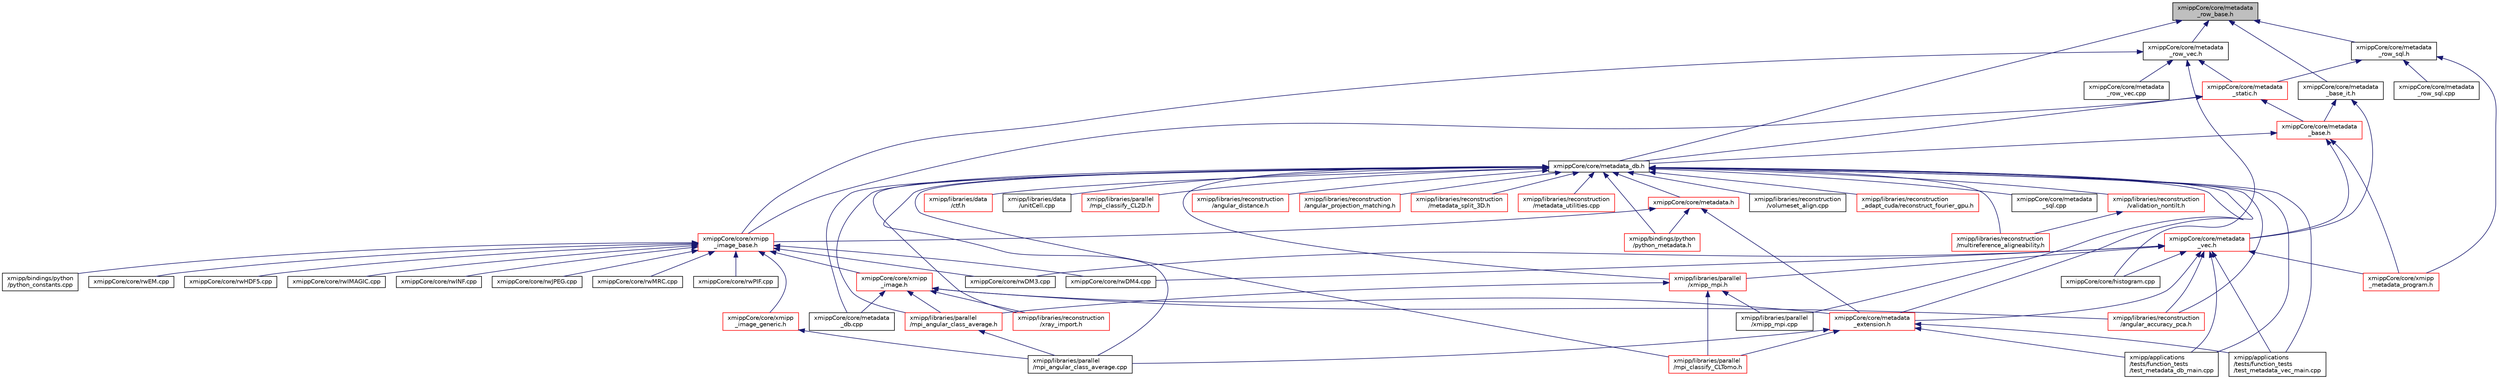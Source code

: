 digraph "xmippCore/core/metadata_row_base.h"
{
  edge [fontname="Helvetica",fontsize="10",labelfontname="Helvetica",labelfontsize="10"];
  node [fontname="Helvetica",fontsize="10",shape=record];
  Node9 [label="xmippCore/core/metadata\l_row_base.h",height=0.2,width=0.4,color="black", fillcolor="grey75", style="filled", fontcolor="black"];
  Node9 -> Node10 [dir="back",color="midnightblue",fontsize="10",style="solid",fontname="Helvetica"];
  Node10 [label="xmippCore/core/metadata\l_row_vec.h",height=0.2,width=0.4,color="black", fillcolor="white", style="filled",URL="$metadata__row__vec_8h.html"];
  Node10 -> Node11 [dir="back",color="midnightblue",fontsize="10",style="solid",fontname="Helvetica"];
  Node11 [label="xmippCore/core/xmipp\l_image_base.h",height=0.2,width=0.4,color="red", fillcolor="white", style="filled",URL="$xmipp__image__base_8h.html"];
  Node11 -> Node12 [dir="back",color="midnightblue",fontsize="10",style="solid",fontname="Helvetica"];
  Node12 [label="xmipp/bindings/python\l/python_constants.cpp",height=0.2,width=0.4,color="black", fillcolor="white", style="filled",URL="$python__constants_8cpp.html"];
  Node11 -> Node13 [dir="back",color="midnightblue",fontsize="10",style="solid",fontname="Helvetica"];
  Node13 [label="xmippCore/core/xmipp\l_image.h",height=0.2,width=0.4,color="red", fillcolor="white", style="filled",URL="$xmipp__image_8h.html"];
  Node13 -> Node430 [dir="back",color="midnightblue",fontsize="10",style="solid",fontname="Helvetica"];
  Node430 [label="xmipp/libraries/parallel\l/mpi_angular_class_average.h",height=0.2,width=0.4,color="red", fillcolor="white", style="filled",URL="$mpi__angular__class__average_8h.html"];
  Node430 -> Node432 [dir="back",color="midnightblue",fontsize="10",style="solid",fontname="Helvetica"];
  Node432 [label="xmipp/libraries/parallel\l/mpi_angular_class_average.cpp",height=0.2,width=0.4,color="black", fillcolor="white", style="filled",URL="$mpi__angular__class__average_8cpp.html"];
  Node13 -> Node439 [dir="back",color="midnightblue",fontsize="10",style="solid",fontname="Helvetica"];
  Node439 [label="xmipp/libraries/reconstruction\l/angular_accuracy_pca.h",height=0.2,width=0.4,color="red", fillcolor="white", style="filled",URL="$angular__accuracy__pca_8h.html"];
  Node13 -> Node549 [dir="back",color="midnightblue",fontsize="10",style="solid",fontname="Helvetica"];
  Node549 [label="xmipp/libraries/reconstruction\l/xray_import.h",height=0.2,width=0.4,color="red", fillcolor="white", style="filled",URL="$xray__import_8h.html"];
  Node13 -> Node555 [dir="back",color="midnightblue",fontsize="10",style="solid",fontname="Helvetica"];
  Node555 [label="xmippCore/core/metadata\l_extension.h",height=0.2,width=0.4,color="red", fillcolor="white", style="filled",URL="$metadata__extension_8h.html"];
  Node555 -> Node556 [dir="back",color="midnightblue",fontsize="10",style="solid",fontname="Helvetica"];
  Node556 [label="xmipp/applications\l/tests/function_tests\l/test_metadata_db_main.cpp",height=0.2,width=0.4,color="black", fillcolor="white", style="filled",URL="$test__metadata__db__main_8cpp.html"];
  Node555 -> Node557 [dir="back",color="midnightblue",fontsize="10",style="solid",fontname="Helvetica"];
  Node557 [label="xmipp/applications\l/tests/function_tests\l/test_metadata_vec_main.cpp",height=0.2,width=0.4,color="black", fillcolor="white", style="filled",URL="$test__metadata__vec__main_8cpp.html"];
  Node555 -> Node432 [dir="back",color="midnightblue",fontsize="10",style="solid",fontname="Helvetica"];
  Node555 -> Node92 [dir="back",color="midnightblue",fontsize="10",style="solid",fontname="Helvetica"];
  Node92 [label="xmipp/libraries/parallel\l/mpi_classify_CLTomo.h",height=0.2,width=0.4,color="red", fillcolor="white", style="filled",URL="$mpi__classify__CLTomo_8h.html"];
  Node13 -> Node583 [dir="back",color="midnightblue",fontsize="10",style="solid",fontname="Helvetica"];
  Node583 [label="xmippCore/core/metadata\l_db.cpp",height=0.2,width=0.4,color="black", fillcolor="white", style="filled",URL="$metadata__db_8cpp.html"];
  Node11 -> Node591 [dir="back",color="midnightblue",fontsize="10",style="solid",fontname="Helvetica"];
  Node591 [label="xmippCore/core/xmipp\l_image_generic.h",height=0.2,width=0.4,color="red", fillcolor="white", style="filled",URL="$xmipp__image__generic_8h.html"];
  Node591 -> Node432 [dir="back",color="midnightblue",fontsize="10",style="solid",fontname="Helvetica"];
  Node11 -> Node607 [dir="back",color="midnightblue",fontsize="10",style="solid",fontname="Helvetica"];
  Node607 [label="xmippCore/core/rwDM3.cpp",height=0.2,width=0.4,color="black", fillcolor="white", style="filled",URL="$rwDM3_8cpp.html"];
  Node11 -> Node608 [dir="back",color="midnightblue",fontsize="10",style="solid",fontname="Helvetica"];
  Node608 [label="xmippCore/core/rwDM4.cpp",height=0.2,width=0.4,color="black", fillcolor="white", style="filled",URL="$rwDM4_8cpp.html"];
  Node11 -> Node609 [dir="back",color="midnightblue",fontsize="10",style="solid",fontname="Helvetica"];
  Node609 [label="xmippCore/core/rwEM.cpp",height=0.2,width=0.4,color="black", fillcolor="white", style="filled",URL="$rwEM_8cpp.html"];
  Node11 -> Node610 [dir="back",color="midnightblue",fontsize="10",style="solid",fontname="Helvetica"];
  Node610 [label="xmippCore/core/rwHDF5.cpp",height=0.2,width=0.4,color="black", fillcolor="white", style="filled",URL="$rwHDF5_8cpp.html"];
  Node11 -> Node611 [dir="back",color="midnightblue",fontsize="10",style="solid",fontname="Helvetica"];
  Node611 [label="xmippCore/core/rwIMAGIC.cpp",height=0.2,width=0.4,color="black", fillcolor="white", style="filled",URL="$rwIMAGIC_8cpp.html"];
  Node11 -> Node612 [dir="back",color="midnightblue",fontsize="10",style="solid",fontname="Helvetica"];
  Node612 [label="xmippCore/core/rwINF.cpp",height=0.2,width=0.4,color="black", fillcolor="white", style="filled",URL="$rwINF_8cpp.html"];
  Node11 -> Node613 [dir="back",color="midnightblue",fontsize="10",style="solid",fontname="Helvetica"];
  Node613 [label="xmippCore/core/rwJPEG.cpp",height=0.2,width=0.4,color="black", fillcolor="white", style="filled",URL="$rwJPEG_8cpp.html"];
  Node11 -> Node614 [dir="back",color="midnightblue",fontsize="10",style="solid",fontname="Helvetica"];
  Node614 [label="xmippCore/core/rwMRC.cpp",height=0.2,width=0.4,color="black", fillcolor="white", style="filled",URL="$rwMRC_8cpp.html"];
  Node11 -> Node615 [dir="back",color="midnightblue",fontsize="10",style="solid",fontname="Helvetica"];
  Node615 [label="xmippCore/core/rwPIF.cpp",height=0.2,width=0.4,color="black", fillcolor="white", style="filled",URL="$rwPIF_8cpp.html"];
  Node10 -> Node621 [dir="back",color="midnightblue",fontsize="10",style="solid",fontname="Helvetica"];
  Node621 [label="xmippCore/core/metadata\l_static.h",height=0.2,width=0.4,color="red", fillcolor="white", style="filled",URL="$metadata__static_8h.html"];
  Node621 -> Node11 [dir="back",color="midnightblue",fontsize="10",style="solid",fontname="Helvetica"];
  Node621 -> Node622 [dir="back",color="midnightblue",fontsize="10",style="solid",fontname="Helvetica"];
  Node622 [label="xmippCore/core/metadata\l_base.h",height=0.2,width=0.4,color="red", fillcolor="white", style="filled",URL="$metadata__base_8h.html"];
  Node622 -> Node623 [dir="back",color="midnightblue",fontsize="10",style="solid",fontname="Helvetica"];
  Node623 [label="xmippCore/core/metadata_db.h",height=0.2,width=0.4,color="black", fillcolor="white", style="filled",URL="$metadata__db_8h.html"];
  Node623 -> Node556 [dir="back",color="midnightblue",fontsize="10",style="solid",fontname="Helvetica"];
  Node623 -> Node557 [dir="back",color="midnightblue",fontsize="10",style="solid",fontname="Helvetica"];
  Node623 -> Node624 [dir="back",color="midnightblue",fontsize="10",style="solid",fontname="Helvetica"];
  Node624 [label="xmipp/bindings/python\l/python_metadata.h",height=0.2,width=0.4,color="red", fillcolor="white", style="filled",URL="$python__metadata_8h.html"];
  Node623 -> Node628 [dir="back",color="midnightblue",fontsize="10",style="solid",fontname="Helvetica"];
  Node628 [label="xmipp/libraries/data\l/ctf.h",height=0.2,width=0.4,color="red", fillcolor="white", style="filled",URL="$ctf_8h.html"];
  Node623 -> Node416 [dir="back",color="midnightblue",fontsize="10",style="solid",fontname="Helvetica"];
  Node416 [label="xmipp/libraries/data\l/unitCell.cpp",height=0.2,width=0.4,color="black", fillcolor="white", style="filled",URL="$unitCell_8cpp.html"];
  Node623 -> Node430 [dir="back",color="midnightblue",fontsize="10",style="solid",fontname="Helvetica"];
  Node623 -> Node432 [dir="back",color="midnightblue",fontsize="10",style="solid",fontname="Helvetica"];
  Node623 -> Node632 [dir="back",color="midnightblue",fontsize="10",style="solid",fontname="Helvetica"];
  Node632 [label="xmipp/libraries/parallel\l/mpi_classify_CL2D.h",height=0.2,width=0.4,color="red", fillcolor="white", style="filled",URL="$mpi__classify__CL2D_8h.html"];
  Node623 -> Node634 [dir="back",color="midnightblue",fontsize="10",style="solid",fontname="Helvetica"];
  Node634 [label="xmipp/libraries/parallel\l/xmipp_mpi.h",height=0.2,width=0.4,color="red", fillcolor="white", style="filled",URL="$xmipp__mpi_8h.html"];
  Node634 -> Node430 [dir="back",color="midnightblue",fontsize="10",style="solid",fontname="Helvetica"];
  Node634 -> Node92 [dir="back",color="midnightblue",fontsize="10",style="solid",fontname="Helvetica"];
  Node634 -> Node657 [dir="back",color="midnightblue",fontsize="10",style="solid",fontname="Helvetica"];
  Node657 [label="xmipp/libraries/parallel\l/xmipp_mpi.cpp",height=0.2,width=0.4,color="black", fillcolor="white", style="filled",URL="$xmipp__mpi_8cpp.html"];
  Node623 -> Node92 [dir="back",color="midnightblue",fontsize="10",style="solid",fontname="Helvetica"];
  Node623 -> Node657 [dir="back",color="midnightblue",fontsize="10",style="solid",fontname="Helvetica"];
  Node623 -> Node439 [dir="back",color="midnightblue",fontsize="10",style="solid",fontname="Helvetica"];
  Node623 -> Node658 [dir="back",color="midnightblue",fontsize="10",style="solid",fontname="Helvetica"];
  Node658 [label="xmipp/libraries/reconstruction\l/angular_distance.h",height=0.2,width=0.4,color="red", fillcolor="white", style="filled",URL="$angular__distance_8h.html"];
  Node623 -> Node663 [dir="back",color="midnightblue",fontsize="10",style="solid",fontname="Helvetica"];
  Node663 [label="xmipp/libraries/reconstruction\l/angular_projection_matching.h",height=0.2,width=0.4,color="red", fillcolor="white", style="filled",URL="$angular__projection__matching_8h.html"];
  Node623 -> Node665 [dir="back",color="midnightblue",fontsize="10",style="solid",fontname="Helvetica"];
  Node665 [label="xmipp/libraries/reconstruction\l/metadata_split_3D.h",height=0.2,width=0.4,color="red", fillcolor="white", style="filled",URL="$metadata__split__3D_8h.html"];
  Node623 -> Node667 [dir="back",color="midnightblue",fontsize="10",style="solid",fontname="Helvetica"];
  Node667 [label="xmipp/libraries/reconstruction\l/metadata_utilities.cpp",height=0.2,width=0.4,color="red", fillcolor="white", style="filled",URL="$metadata__utilities_8cpp.html"];
  Node623 -> Node669 [dir="back",color="midnightblue",fontsize="10",style="solid",fontname="Helvetica"];
  Node669 [label="xmipp/libraries/reconstruction\l/validation_nontilt.h",height=0.2,width=0.4,color="red", fillcolor="white", style="filled",URL="$validation__nontilt_8h.html"];
  Node669 -> Node165 [dir="back",color="midnightblue",fontsize="10",style="solid",fontname="Helvetica"];
  Node165 [label="xmipp/libraries/reconstruction\l/multireference_aligneability.h",height=0.2,width=0.4,color="red", fillcolor="white", style="filled",URL="$multireference__aligneability_8h.html"];
  Node623 -> Node165 [dir="back",color="midnightblue",fontsize="10",style="solid",fontname="Helvetica"];
  Node623 -> Node672 [dir="back",color="midnightblue",fontsize="10",style="solid",fontname="Helvetica"];
  Node672 [label="xmipp/libraries/reconstruction\l/volumeset_align.cpp",height=0.2,width=0.4,color="black", fillcolor="white", style="filled",URL="$volumeset__align_8cpp.html"];
  Node623 -> Node549 [dir="back",color="midnightblue",fontsize="10",style="solid",fontname="Helvetica"];
  Node623 -> Node236 [dir="back",color="midnightblue",fontsize="10",style="solid",fontname="Helvetica"];
  Node236 [label="xmipp/libraries/reconstruction\l_adapt_cuda/reconstruct_fourier_gpu.h",height=0.2,width=0.4,color="red", fillcolor="white", style="filled",URL="$reconstruct__fourier__gpu_8h.html"];
  Node623 -> Node673 [dir="back",color="midnightblue",fontsize="10",style="solid",fontname="Helvetica"];
  Node673 [label="xmippCore/core/metadata.h",height=0.2,width=0.4,color="red", fillcolor="white", style="filled",URL="$metadata_8h.html"];
  Node673 -> Node624 [dir="back",color="midnightblue",fontsize="10",style="solid",fontname="Helvetica"];
  Node673 -> Node11 [dir="back",color="midnightblue",fontsize="10",style="solid",fontname="Helvetica"];
  Node673 -> Node555 [dir="back",color="midnightblue",fontsize="10",style="solid",fontname="Helvetica"];
  Node623 -> Node555 [dir="back",color="midnightblue",fontsize="10",style="solid",fontname="Helvetica"];
  Node623 -> Node583 [dir="back",color="midnightblue",fontsize="10",style="solid",fontname="Helvetica"];
  Node623 -> Node705 [dir="back",color="midnightblue",fontsize="10",style="solid",fontname="Helvetica"];
  Node705 [label="xmippCore/core/metadata\l_sql.cpp",height=0.2,width=0.4,color="black", fillcolor="white", style="filled",URL="$metadata__sql_8cpp.html"];
  Node622 -> Node706 [dir="back",color="midnightblue",fontsize="10",style="solid",fontname="Helvetica"];
  Node706 [label="xmippCore/core/metadata\l_vec.h",height=0.2,width=0.4,color="red", fillcolor="white", style="filled",URL="$metadata__vec_8h.html"];
  Node706 -> Node556 [dir="back",color="midnightblue",fontsize="10",style="solid",fontname="Helvetica"];
  Node706 -> Node557 [dir="back",color="midnightblue",fontsize="10",style="solid",fontname="Helvetica"];
  Node706 -> Node634 [dir="back",color="midnightblue",fontsize="10",style="solid",fontname="Helvetica"];
  Node706 -> Node439 [dir="back",color="midnightblue",fontsize="10",style="solid",fontname="Helvetica"];
  Node706 -> Node555 [dir="back",color="midnightblue",fontsize="10",style="solid",fontname="Helvetica"];
  Node706 -> Node738 [dir="back",color="midnightblue",fontsize="10",style="solid",fontname="Helvetica"];
  Node738 [label="xmippCore/core/histogram.cpp",height=0.2,width=0.4,color="black", fillcolor="white", style="filled",URL="$histogram_8cpp.html"];
  Node706 -> Node607 [dir="back",color="midnightblue",fontsize="10",style="solid",fontname="Helvetica"];
  Node706 -> Node608 [dir="back",color="midnightblue",fontsize="10",style="solid",fontname="Helvetica"];
  Node706 -> Node739 [dir="back",color="midnightblue",fontsize="10",style="solid",fontname="Helvetica"];
  Node739 [label="xmippCore/core/xmipp\l_metadata_program.h",height=0.2,width=0.4,color="red", fillcolor="white", style="filled",URL="$xmipp__metadata__program_8h.html"];
  Node622 -> Node739 [dir="back",color="midnightblue",fontsize="10",style="solid",fontname="Helvetica"];
  Node621 -> Node623 [dir="back",color="midnightblue",fontsize="10",style="solid",fontname="Helvetica"];
  Node10 -> Node738 [dir="back",color="midnightblue",fontsize="10",style="solid",fontname="Helvetica"];
  Node10 -> Node765 [dir="back",color="midnightblue",fontsize="10",style="solid",fontname="Helvetica"];
  Node765 [label="xmippCore/core/metadata\l_row_vec.cpp",height=0.2,width=0.4,color="black", fillcolor="white", style="filled",URL="$metadata__row__vec_8cpp.html"];
  Node9 -> Node766 [dir="back",color="midnightblue",fontsize="10",style="solid",fontname="Helvetica"];
  Node766 [label="xmippCore/core/metadata\l_row_sql.h",height=0.2,width=0.4,color="black", fillcolor="white", style="filled",URL="$metadata__row__sql_8h.html"];
  Node766 -> Node621 [dir="back",color="midnightblue",fontsize="10",style="solid",fontname="Helvetica"];
  Node766 -> Node767 [dir="back",color="midnightblue",fontsize="10",style="solid",fontname="Helvetica"];
  Node767 [label="xmippCore/core/metadata\l_row_sql.cpp",height=0.2,width=0.4,color="black", fillcolor="white", style="filled",URL="$metadata__row__sql_8cpp.html"];
  Node766 -> Node739 [dir="back",color="midnightblue",fontsize="10",style="solid",fontname="Helvetica"];
  Node9 -> Node768 [dir="back",color="midnightblue",fontsize="10",style="solid",fontname="Helvetica"];
  Node768 [label="xmippCore/core/metadata\l_base_it.h",height=0.2,width=0.4,color="black", fillcolor="white", style="filled",URL="$metadata__base__it_8h.html"];
  Node768 -> Node622 [dir="back",color="midnightblue",fontsize="10",style="solid",fontname="Helvetica"];
  Node768 -> Node706 [dir="back",color="midnightblue",fontsize="10",style="solid",fontname="Helvetica"];
  Node9 -> Node623 [dir="back",color="midnightblue",fontsize="10",style="solid",fontname="Helvetica"];
}
